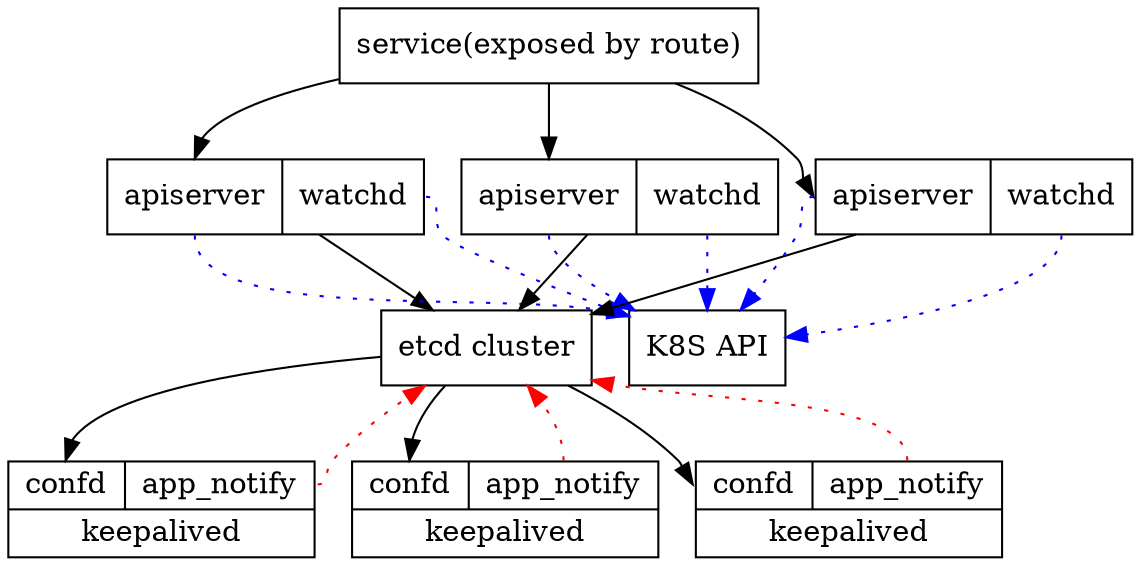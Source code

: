 digraph {
    svc [shape=box, label="service(exposed by route)"];
    ctl1 [shape=record, label="<api>apiserver|<wch>watchd"];
    ctl2 [shape=record, label="<api>apiserver|<wch>watchd"];
    ctl3 [shape=record, label="<api>apiserver|<wch>watchd"];
    etcd [shape=box, label="etcd cluster"];
    k8s [shape=box, label="K8S API"];
    kp1 [shape=record, label="{{<conf>confd|<ntf>app_notify}|keepalived}"];
    kp2 [shape=record, label="{{<conf>confd|<ntf>app_notify}|keepalived}"];
    kp3 [shape=record, label="{{<conf>confd|<ntf>app_notify}|keepalived}"];

    svc -> ctl1:api;
    svc -> ctl2:api;
    svc -> ctl3:api;
    ctl1 -> etcd;
    ctl2 -> etcd;
    ctl3 -> etcd;
    etcd -> kp1:conf;
    etcd -> kp2:conf;
    etcd -> kp3:conf;
    kp1:ntf -> etcd [style=dotted, color=red];
    kp2:ntf -> etcd [style=dotted, color=red];
    kp3:ntf -> etcd [style=dotted, color=red];
    ctl1:api -> k8s [style=dotted, color=blue];
    ctl1:wch -> k8s [style=dotted, color=blue];
    ctl2:api -> k8s [style=dotted, color=blue];
    ctl2:wch -> k8s [style=dotted, color=blue];
    ctl3:api -> k8s [style=dotted, color=blue];
    ctl3:wch -> k8s [style=dotted, color=blue];
}
